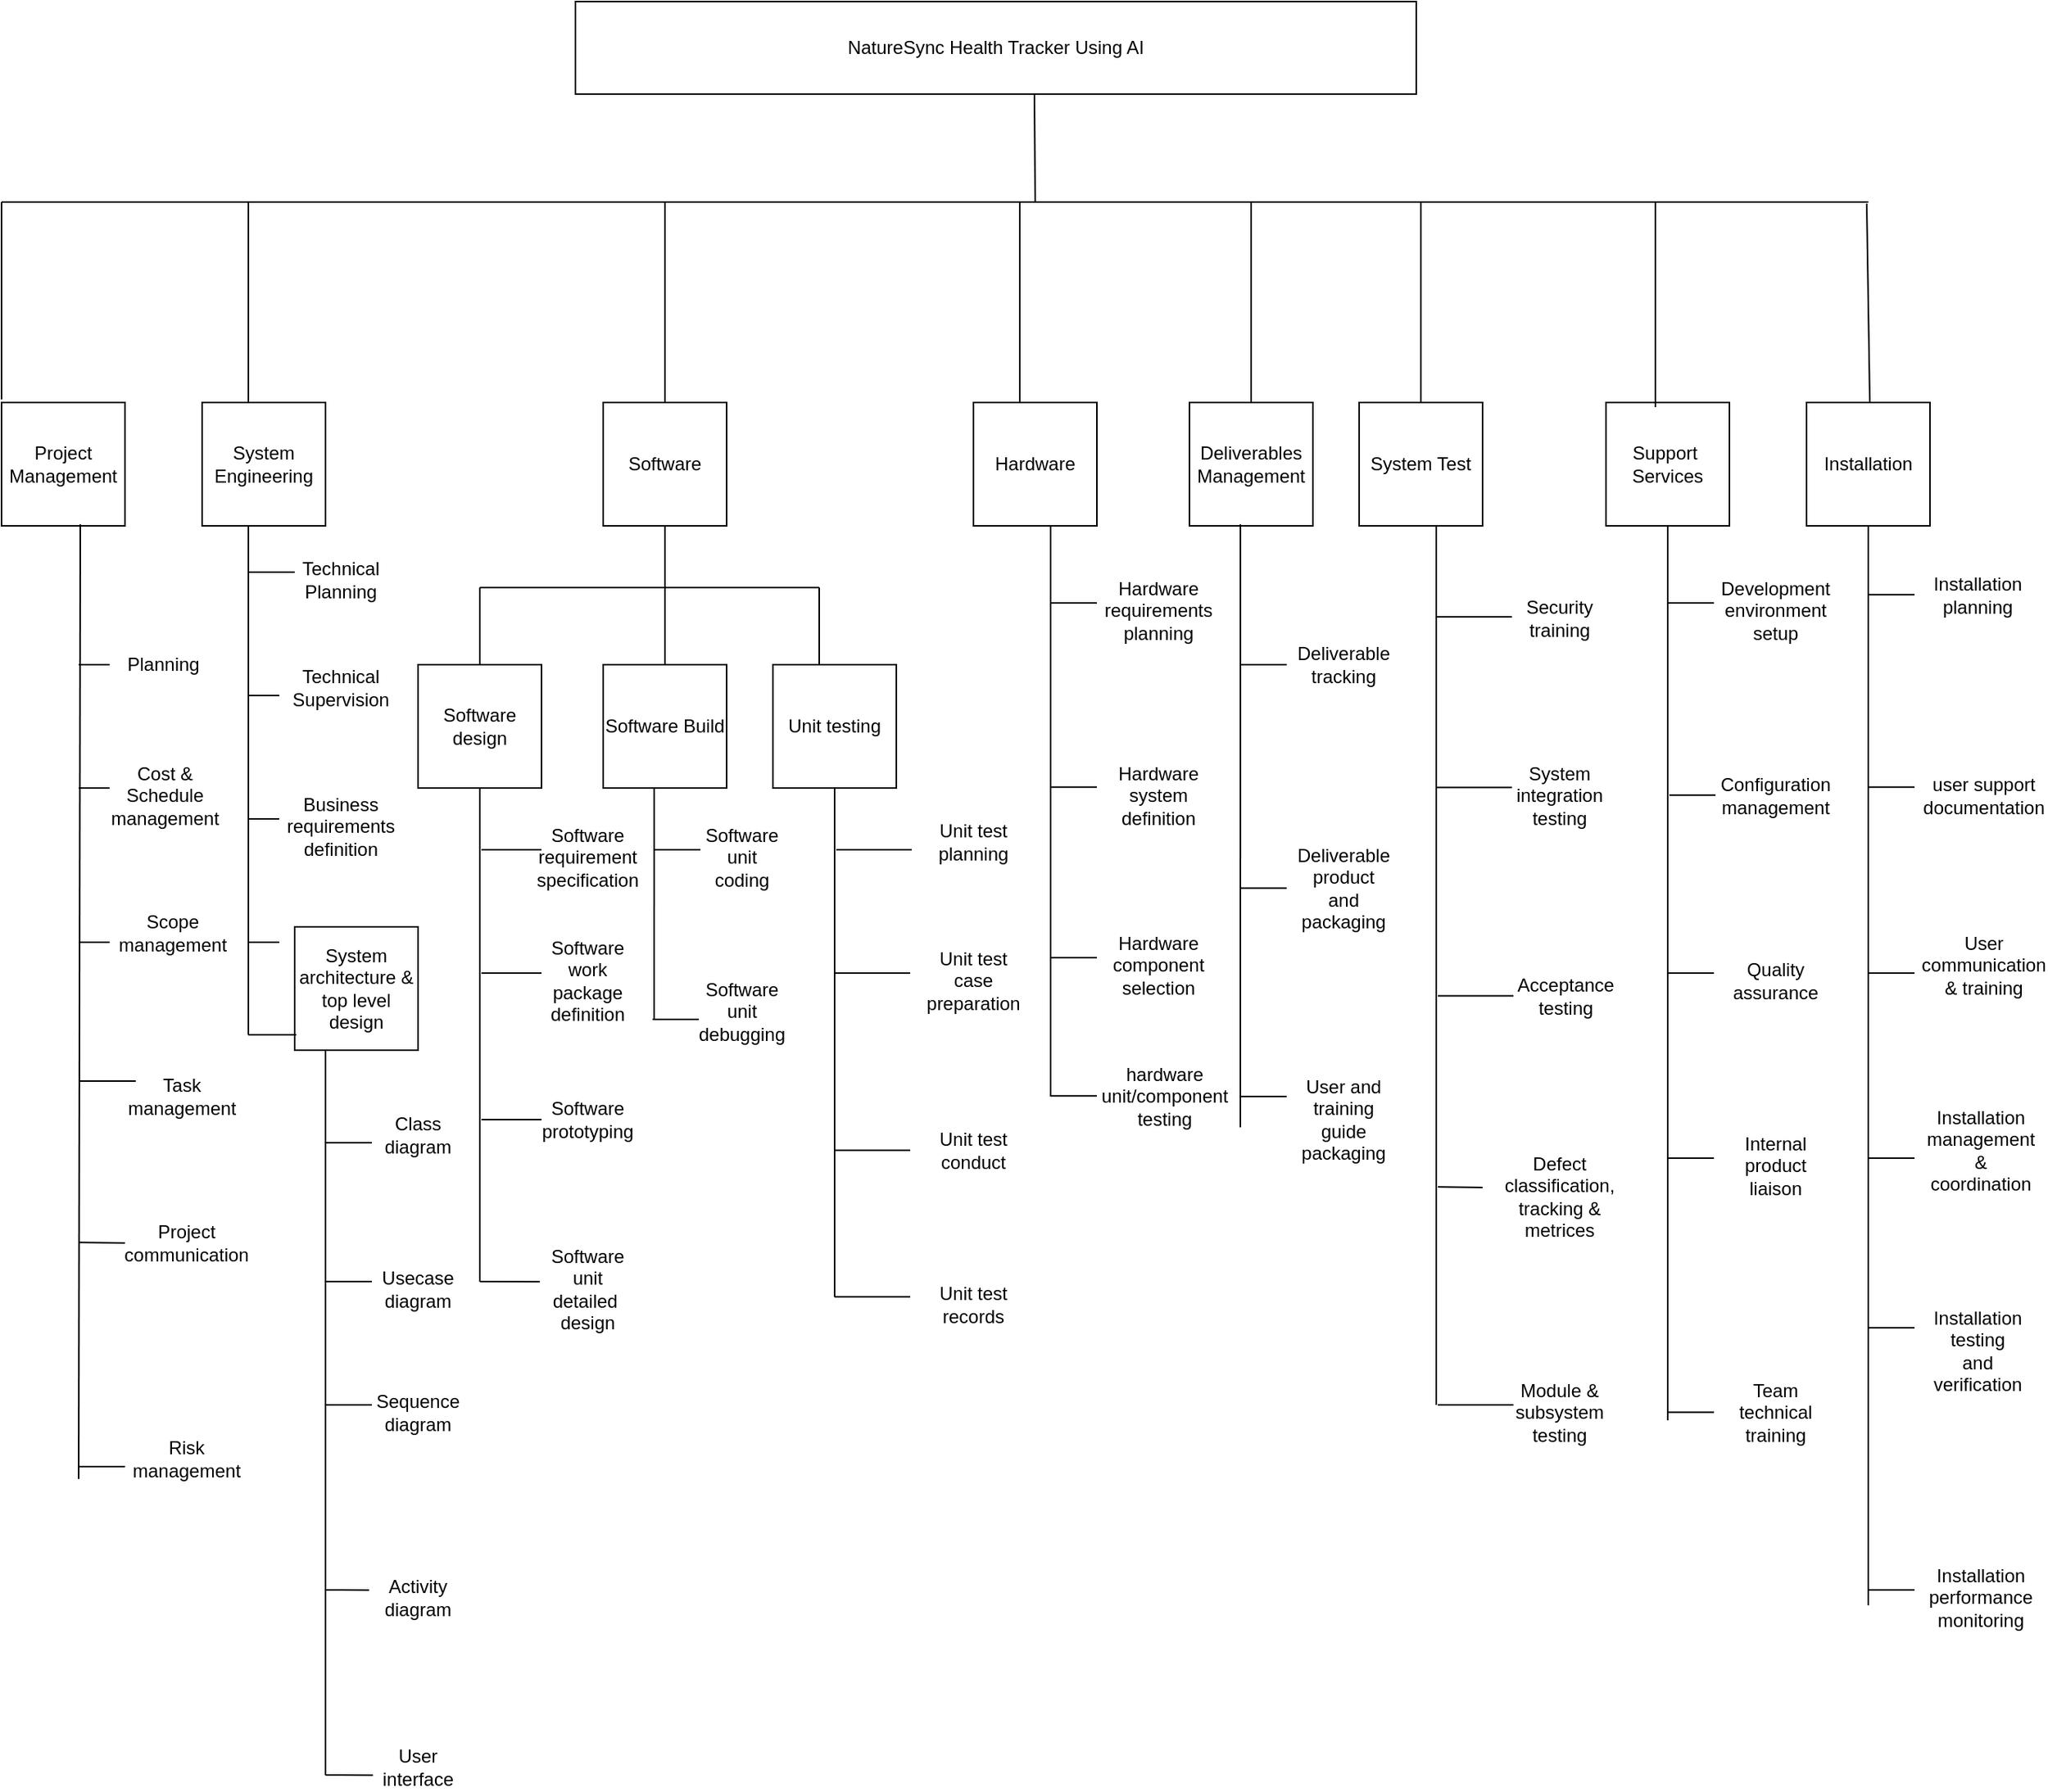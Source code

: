 <mxfile version="24.2.7" type="device">
  <diagram name="Page-1" id="tzhJDqFM4O9LSf_DHHQE">
    <mxGraphModel dx="2276" dy="751" grid="1" gridSize="10" guides="1" tooltips="1" connect="1" arrows="1" fold="1" page="1" pageScale="1" pageWidth="850" pageHeight="1100" math="0" shadow="0">
      <root>
        <mxCell id="0" />
        <mxCell id="1" parent="0" />
        <mxCell id="t6-u3Ap3y-fO4PftpfWx-1" value="NatureSync Health Tracker Using AI" style="rounded=0;whiteSpace=wrap;html=1;" parent="1" vertex="1">
          <mxGeometry x="212" y="130" width="545" height="60" as="geometry" />
        </mxCell>
        <mxCell id="t6-u3Ap3y-fO4PftpfWx-3" value="Installation" style="whiteSpace=wrap;html=1;aspect=fixed;" parent="1" vertex="1">
          <mxGeometry x="1010" y="390" width="80" height="80" as="geometry" />
        </mxCell>
        <mxCell id="t6-u3Ap3y-fO4PftpfWx-4" value="Support&amp;nbsp;&lt;div&gt;Services&lt;/div&gt;" style="whiteSpace=wrap;html=1;aspect=fixed;" parent="1" vertex="1">
          <mxGeometry x="880" y="390" width="80" height="80" as="geometry" />
        </mxCell>
        <mxCell id="t6-u3Ap3y-fO4PftpfWx-5" value="System Test" style="whiteSpace=wrap;html=1;aspect=fixed;" parent="1" vertex="1">
          <mxGeometry x="720" y="390" width="80" height="80" as="geometry" />
        </mxCell>
        <mxCell id="t6-u3Ap3y-fO4PftpfWx-6" value="Deliverables&lt;div&gt;Management&lt;/div&gt;" style="whiteSpace=wrap;html=1;aspect=fixed;" parent="1" vertex="1">
          <mxGeometry x="610" y="390" width="80" height="80" as="geometry" />
        </mxCell>
        <mxCell id="t6-u3Ap3y-fO4PftpfWx-7" value="Hardware" style="whiteSpace=wrap;html=1;aspect=fixed;" parent="1" vertex="1">
          <mxGeometry x="470" y="390" width="80" height="80" as="geometry" />
        </mxCell>
        <mxCell id="t6-u3Ap3y-fO4PftpfWx-8" value="Software" style="whiteSpace=wrap;html=1;aspect=fixed;" parent="1" vertex="1">
          <mxGeometry x="230" y="390" width="80" height="80" as="geometry" />
        </mxCell>
        <mxCell id="t6-u3Ap3y-fO4PftpfWx-9" value="System&lt;div&gt;Engineering&lt;/div&gt;" style="whiteSpace=wrap;html=1;aspect=fixed;" parent="1" vertex="1">
          <mxGeometry x="-30" y="390" width="80" height="80" as="geometry" />
        </mxCell>
        <mxCell id="t6-u3Ap3y-fO4PftpfWx-10" value="Project&lt;div&gt;Management&lt;/div&gt;" style="whiteSpace=wrap;html=1;aspect=fixed;" parent="1" vertex="1">
          <mxGeometry x="-160" y="390" width="80" height="80" as="geometry" />
        </mxCell>
        <mxCell id="t6-u3Ap3y-fO4PftpfWx-12" value="" style="endArrow=none;html=1;rounded=0;entryX=0.549;entryY=1.05;entryDx=0;entryDy=0;entryPerimeter=0;" parent="1" edge="1">
          <mxGeometry width="50" height="50" relative="1" as="geometry">
            <mxPoint x="510" y="260" as="sourcePoint" />
            <mxPoint x="509.5" y="190" as="targetPoint" />
          </mxGeometry>
        </mxCell>
        <mxCell id="t6-u3Ap3y-fO4PftpfWx-13" value="" style="endArrow=none;html=1;rounded=0;" parent="1" edge="1">
          <mxGeometry width="50" height="50" relative="1" as="geometry">
            <mxPoint x="1050" y="260" as="sourcePoint" />
            <mxPoint x="-160" y="260" as="targetPoint" />
          </mxGeometry>
        </mxCell>
        <mxCell id="t6-u3Ap3y-fO4PftpfWx-14" value="" style="endArrow=none;html=1;rounded=0;exitX=0.375;exitY=-0.025;exitDx=0;exitDy=0;exitPerimeter=0;" parent="1" edge="1">
          <mxGeometry width="50" height="50" relative="1" as="geometry">
            <mxPoint x="-160" y="388" as="sourcePoint" />
            <mxPoint x="-160" y="260" as="targetPoint" />
          </mxGeometry>
        </mxCell>
        <mxCell id="t6-u3Ap3y-fO4PftpfWx-15" value="" style="endArrow=none;html=1;rounded=0;exitX=0.375;exitY=0;exitDx=0;exitDy=0;exitPerimeter=0;" parent="1" source="t6-u3Ap3y-fO4PftpfWx-9" edge="1">
          <mxGeometry width="50" height="50" relative="1" as="geometry">
            <mxPoint y="380" as="sourcePoint" />
            <mxPoint y="260" as="targetPoint" />
          </mxGeometry>
        </mxCell>
        <mxCell id="t6-u3Ap3y-fO4PftpfWx-16" value="" style="endArrow=none;html=1;rounded=0;exitX=0.5;exitY=0;exitDx=0;exitDy=0;exitPerimeter=0;" parent="1" source="t6-u3Ap3y-fO4PftpfWx-8" edge="1">
          <mxGeometry width="50" height="50" relative="1" as="geometry">
            <mxPoint x="270" y="380" as="sourcePoint" />
            <mxPoint x="270" y="260" as="targetPoint" />
          </mxGeometry>
        </mxCell>
        <mxCell id="t6-u3Ap3y-fO4PftpfWx-17" value="" style="endArrow=none;html=1;rounded=0;exitX=0.5;exitY=0;exitDx=0;exitDy=0;" parent="1" source="t6-u3Ap3y-fO4PftpfWx-6" edge="1">
          <mxGeometry width="50" height="50" relative="1" as="geometry">
            <mxPoint x="570" y="300" as="sourcePoint" />
            <mxPoint x="650" y="260" as="targetPoint" />
          </mxGeometry>
        </mxCell>
        <mxCell id="t6-u3Ap3y-fO4PftpfWx-18" value="" style="endArrow=none;html=1;rounded=0;exitX=0.375;exitY=0;exitDx=0;exitDy=0;exitPerimeter=0;" parent="1" source="t6-u3Ap3y-fO4PftpfWx-7" edge="1">
          <mxGeometry width="50" height="50" relative="1" as="geometry">
            <mxPoint x="580" y="310" as="sourcePoint" />
            <mxPoint x="500" y="260" as="targetPoint" />
          </mxGeometry>
        </mxCell>
        <mxCell id="t6-u3Ap3y-fO4PftpfWx-19" value="" style="endArrow=none;html=1;rounded=0;exitX=0.5;exitY=0;exitDx=0;exitDy=0;" parent="1" source="t6-u3Ap3y-fO4PftpfWx-5" edge="1">
          <mxGeometry width="50" height="50" relative="1" as="geometry">
            <mxPoint x="756" y="307" as="sourcePoint" />
            <mxPoint x="760" y="260" as="targetPoint" />
          </mxGeometry>
        </mxCell>
        <mxCell id="t6-u3Ap3y-fO4PftpfWx-20" value="" style="endArrow=none;html=1;rounded=0;exitX=0.4;exitY=-0.012;exitDx=0;exitDy=0;exitPerimeter=0;" parent="1" edge="1">
          <mxGeometry width="50" height="50" relative="1" as="geometry">
            <mxPoint x="1051" y="390.0" as="sourcePoint" />
            <mxPoint x="1049" y="260.96" as="targetPoint" />
          </mxGeometry>
        </mxCell>
        <mxCell id="t6-u3Ap3y-fO4PftpfWx-21" value="" style="endArrow=none;html=1;rounded=0;exitX=0.4;exitY=0.038;exitDx=0;exitDy=0;exitPerimeter=0;" parent="1" source="t6-u3Ap3y-fO4PftpfWx-4" edge="1">
          <mxGeometry width="50" height="50" relative="1" as="geometry">
            <mxPoint x="610" y="340" as="sourcePoint" />
            <mxPoint x="912" y="260" as="targetPoint" />
          </mxGeometry>
        </mxCell>
        <mxCell id="t6-u3Ap3y-fO4PftpfWx-22" value="" style="endArrow=none;html=1;rounded=0;entryX=0.5;entryY=1;entryDx=0;entryDy=0;" parent="1" target="t6-u3Ap3y-fO4PftpfWx-8" edge="1">
          <mxGeometry width="50" height="50" relative="1" as="geometry">
            <mxPoint x="270" y="560" as="sourcePoint" />
            <mxPoint x="619" y="303" as="targetPoint" />
          </mxGeometry>
        </mxCell>
        <mxCell id="t6-u3Ap3y-fO4PftpfWx-23" value="" style="endArrow=none;html=1;rounded=0;" parent="1" edge="1">
          <mxGeometry width="50" height="50" relative="1" as="geometry">
            <mxPoint x="370" y="510" as="sourcePoint" />
            <mxPoint x="150" y="510" as="targetPoint" />
          </mxGeometry>
        </mxCell>
        <mxCell id="t6-u3Ap3y-fO4PftpfWx-24" value="" style="endArrow=none;html=1;rounded=0;" parent="1" edge="1">
          <mxGeometry width="50" height="50" relative="1" as="geometry">
            <mxPoint x="150" y="560" as="sourcePoint" />
            <mxPoint x="150" y="510" as="targetPoint" />
          </mxGeometry>
        </mxCell>
        <mxCell id="t6-u3Ap3y-fO4PftpfWx-25" value="" style="endArrow=none;html=1;rounded=0;" parent="1" edge="1">
          <mxGeometry width="50" height="50" relative="1" as="geometry">
            <mxPoint x="370" y="560" as="sourcePoint" />
            <mxPoint x="370" y="510" as="targetPoint" />
          </mxGeometry>
        </mxCell>
        <mxCell id="t6-u3Ap3y-fO4PftpfWx-28" value="Unit testing" style="whiteSpace=wrap;html=1;aspect=fixed;" parent="1" vertex="1">
          <mxGeometry x="340" y="560" width="80" height="80" as="geometry" />
        </mxCell>
        <mxCell id="t6-u3Ap3y-fO4PftpfWx-29" value="Software Build" style="whiteSpace=wrap;html=1;aspect=fixed;" parent="1" vertex="1">
          <mxGeometry x="230" y="560" width="80" height="80" as="geometry" />
        </mxCell>
        <mxCell id="t6-u3Ap3y-fO4PftpfWx-30" value="Software design" style="whiteSpace=wrap;html=1;aspect=fixed;" parent="1" vertex="1">
          <mxGeometry x="110" y="560" width="80" height="80" as="geometry" />
        </mxCell>
        <mxCell id="t6-u3Ap3y-fO4PftpfWx-31" value="" style="endArrow=none;html=1;rounded=0;entryX=0.638;entryY=0.988;entryDx=0;entryDy=0;entryPerimeter=0;" parent="1" target="t6-u3Ap3y-fO4PftpfWx-10" edge="1">
          <mxGeometry width="50" height="50" relative="1" as="geometry">
            <mxPoint x="-110" y="1088" as="sourcePoint" />
            <mxPoint x="10" y="270" as="targetPoint" />
          </mxGeometry>
        </mxCell>
        <mxCell id="t6-u3Ap3y-fO4PftpfWx-32" value="" style="endArrow=none;html=1;rounded=0;" parent="1" edge="1">
          <mxGeometry width="50" height="50" relative="1" as="geometry">
            <mxPoint y="800" as="sourcePoint" />
            <mxPoint y="470" as="targetPoint" />
          </mxGeometry>
        </mxCell>
        <mxCell id="t6-u3Ap3y-fO4PftpfWx-33" value="System architecture &amp;amp; top level design" style="whiteSpace=wrap;html=1;aspect=fixed;" parent="1" vertex="1">
          <mxGeometry x="30" y="730" width="80" height="80" as="geometry" />
        </mxCell>
        <mxCell id="t6-u3Ap3y-fO4PftpfWx-35" value="" style="endArrow=none;html=1;rounded=0;entryX=0.25;entryY=1;entryDx=0;entryDy=0;" parent="1" target="t6-u3Ap3y-fO4PftpfWx-33" edge="1">
          <mxGeometry width="50" height="50" relative="1" as="geometry">
            <mxPoint x="50" y="1280" as="sourcePoint" />
            <mxPoint x="9" y="483" as="targetPoint" />
          </mxGeometry>
        </mxCell>
        <mxCell id="t6-u3Ap3y-fO4PftpfWx-36" value="" style="endArrow=none;html=1;rounded=0;entryX=0.5;entryY=1;entryDx=0;entryDy=0;" parent="1" target="t6-u3Ap3y-fO4PftpfWx-30" edge="1">
          <mxGeometry width="50" height="50" relative="1" as="geometry">
            <mxPoint x="150" y="960" as="sourcePoint" />
            <mxPoint x="9" y="483" as="targetPoint" />
          </mxGeometry>
        </mxCell>
        <mxCell id="t6-u3Ap3y-fO4PftpfWx-37" value="" style="endArrow=none;html=1;rounded=0;entryX=0.413;entryY=1;entryDx=0;entryDy=0;entryPerimeter=0;" parent="1" target="t6-u3Ap3y-fO4PftpfWx-29" edge="1">
          <mxGeometry width="50" height="50" relative="1" as="geometry">
            <mxPoint x="263" y="790" as="sourcePoint" />
            <mxPoint x="19" y="493" as="targetPoint" />
          </mxGeometry>
        </mxCell>
        <mxCell id="t6-u3Ap3y-fO4PftpfWx-38" value="" style="endArrow=none;html=1;rounded=0;entryX=0.5;entryY=1;entryDx=0;entryDy=0;" parent="1" target="t6-u3Ap3y-fO4PftpfWx-28" edge="1">
          <mxGeometry width="50" height="50" relative="1" as="geometry">
            <mxPoint x="380" y="970" as="sourcePoint" />
            <mxPoint x="29" y="503" as="targetPoint" />
          </mxGeometry>
        </mxCell>
        <mxCell id="t6-u3Ap3y-fO4PftpfWx-39" value="" style="endArrow=none;html=1;rounded=0;entryX=0.625;entryY=1;entryDx=0;entryDy=0;entryPerimeter=0;" parent="1" target="t6-u3Ap3y-fO4PftpfWx-7" edge="1">
          <mxGeometry width="50" height="50" relative="1" as="geometry">
            <mxPoint x="520" y="840" as="sourcePoint" />
            <mxPoint x="39" y="513" as="targetPoint" />
          </mxGeometry>
        </mxCell>
        <mxCell id="t6-u3Ap3y-fO4PftpfWx-40" value="" style="endArrow=none;html=1;rounded=0;entryX=0.413;entryY=0.988;entryDx=0;entryDy=0;entryPerimeter=0;" parent="1" target="t6-u3Ap3y-fO4PftpfWx-6" edge="1">
          <mxGeometry width="50" height="50" relative="1" as="geometry">
            <mxPoint x="643" y="860" as="sourcePoint" />
            <mxPoint x="49" y="523" as="targetPoint" />
          </mxGeometry>
        </mxCell>
        <mxCell id="t6-u3Ap3y-fO4PftpfWx-41" value="" style="endArrow=none;html=1;rounded=0;entryX=0.625;entryY=1;entryDx=0;entryDy=0;entryPerimeter=0;" parent="1" target="t6-u3Ap3y-fO4PftpfWx-5" edge="1">
          <mxGeometry width="50" height="50" relative="1" as="geometry">
            <mxPoint x="770" y="1040" as="sourcePoint" />
            <mxPoint x="59" y="533" as="targetPoint" />
          </mxGeometry>
        </mxCell>
        <mxCell id="t6-u3Ap3y-fO4PftpfWx-42" value="" style="endArrow=none;html=1;rounded=0;entryX=0.5;entryY=1;entryDx=0;entryDy=0;" parent="1" target="t6-u3Ap3y-fO4PftpfWx-4" edge="1">
          <mxGeometry width="50" height="50" relative="1" as="geometry">
            <mxPoint x="920" y="1050" as="sourcePoint" />
            <mxPoint x="69" y="543" as="targetPoint" />
          </mxGeometry>
        </mxCell>
        <mxCell id="t6-u3Ap3y-fO4PftpfWx-43" value="" style="endArrow=none;html=1;rounded=0;entryX=0.5;entryY=1;entryDx=0;entryDy=0;" parent="1" target="t6-u3Ap3y-fO4PftpfWx-3" edge="1">
          <mxGeometry width="50" height="50" relative="1" as="geometry">
            <mxPoint x="1050" y="1170" as="sourcePoint" />
            <mxPoint x="79" y="553" as="targetPoint" />
          </mxGeometry>
        </mxCell>
        <mxCell id="t6-u3Ap3y-fO4PftpfWx-45" value="" style="endArrow=none;html=1;rounded=0;" parent="1" target="t6-u3Ap3y-fO4PftpfWx-47" edge="1">
          <mxGeometry width="50" height="50" relative="1" as="geometry">
            <mxPoint x="-110" y="560" as="sourcePoint" />
            <mxPoint x="-80" y="560" as="targetPoint" />
          </mxGeometry>
        </mxCell>
        <mxCell id="t6-u3Ap3y-fO4PftpfWx-47" value="Planning" style="text;html=1;align=center;verticalAlign=middle;whiteSpace=wrap;rounded=0;" parent="1" vertex="1">
          <mxGeometry x="-90" y="540" width="70" height="40" as="geometry" />
        </mxCell>
        <mxCell id="t6-u3Ap3y-fO4PftpfWx-48" value="Cost &amp;amp; Schedule management" style="text;html=1;align=center;verticalAlign=middle;whiteSpace=wrap;rounded=0;" parent="1" vertex="1">
          <mxGeometry x="-84" y="630" width="60" height="30" as="geometry" />
        </mxCell>
        <mxCell id="t6-u3Ap3y-fO4PftpfWx-49" value="Scope management" style="text;html=1;align=center;verticalAlign=middle;whiteSpace=wrap;rounded=0;" parent="1" vertex="1">
          <mxGeometry x="-79" y="719" width="60" height="30" as="geometry" />
        </mxCell>
        <mxCell id="t6-u3Ap3y-fO4PftpfWx-50" value="Task management" style="text;html=1;align=center;verticalAlign=middle;whiteSpace=wrap;rounded=0;" parent="1" vertex="1">
          <mxGeometry x="-73" y="820" width="60" height="40" as="geometry" />
        </mxCell>
        <mxCell id="t6-u3Ap3y-fO4PftpfWx-51" value="Project communication" style="text;html=1;align=center;verticalAlign=middle;whiteSpace=wrap;rounded=0;" parent="1" vertex="1">
          <mxGeometry x="-70" y="920" width="60" height="30" as="geometry" />
        </mxCell>
        <mxCell id="t6-u3Ap3y-fO4PftpfWx-52" value="Risk management" style="text;html=1;align=center;verticalAlign=middle;whiteSpace=wrap;rounded=0;" parent="1" vertex="1">
          <mxGeometry x="-70" y="1060" width="60" height="30" as="geometry" />
        </mxCell>
        <mxCell id="t6-u3Ap3y-fO4PftpfWx-53" value="" style="endArrow=none;html=1;rounded=0;" parent="1" edge="1">
          <mxGeometry width="50" height="50" relative="1" as="geometry">
            <mxPoint x="-90" y="640" as="sourcePoint" />
            <mxPoint x="-110" y="640" as="targetPoint" />
          </mxGeometry>
        </mxCell>
        <mxCell id="t6-u3Ap3y-fO4PftpfWx-56" value="" style="endArrow=none;html=1;rounded=0;exitX=0;exitY=0.25;exitDx=0;exitDy=0;" parent="1" source="t6-u3Ap3y-fO4PftpfWx-50" edge="1">
          <mxGeometry width="50" height="50" relative="1" as="geometry">
            <mxPoint x="-70" y="660" as="sourcePoint" />
            <mxPoint x="-110" y="830" as="targetPoint" />
          </mxGeometry>
        </mxCell>
        <mxCell id="t6-u3Ap3y-fO4PftpfWx-57" value="" style="endArrow=none;html=1;rounded=0;" parent="1" edge="1">
          <mxGeometry width="50" height="50" relative="1" as="geometry">
            <mxPoint x="-80" y="935" as="sourcePoint" />
            <mxPoint x="-110" y="934.58" as="targetPoint" />
          </mxGeometry>
        </mxCell>
        <mxCell id="t6-u3Ap3y-fO4PftpfWx-58" value="Technical Planning" style="text;html=1;align=center;verticalAlign=middle;whiteSpace=wrap;rounded=0;" parent="1" vertex="1">
          <mxGeometry x="30" y="490" width="60" height="30" as="geometry" />
        </mxCell>
        <mxCell id="t6-u3Ap3y-fO4PftpfWx-59" value="Technical Supervision" style="text;html=1;align=center;verticalAlign=middle;whiteSpace=wrap;rounded=0;" parent="1" vertex="1">
          <mxGeometry x="30" y="560" width="60" height="30" as="geometry" />
        </mxCell>
        <mxCell id="t6-u3Ap3y-fO4PftpfWx-60" value="Business requirements definition" style="text;html=1;align=center;verticalAlign=middle;whiteSpace=wrap;rounded=0;" parent="1" vertex="1">
          <mxGeometry x="30" y="650" width="60" height="30" as="geometry" />
        </mxCell>
        <mxCell id="t6-u3Ap3y-fO4PftpfWx-61" value="" style="endArrow=none;html=1;rounded=0;" parent="1" edge="1">
          <mxGeometry width="50" height="50" relative="1" as="geometry">
            <mxPoint y="800" as="sourcePoint" />
            <mxPoint x="31" y="800" as="targetPoint" />
          </mxGeometry>
        </mxCell>
        <mxCell id="t6-u3Ap3y-fO4PftpfWx-62" value="Class diagram" style="text;html=1;align=center;verticalAlign=middle;whiteSpace=wrap;rounded=0;" parent="1" vertex="1">
          <mxGeometry x="80" y="850" width="60" height="30" as="geometry" />
        </mxCell>
        <mxCell id="t6-u3Ap3y-fO4PftpfWx-63" value="Usecase diagram" style="text;html=1;align=center;verticalAlign=middle;whiteSpace=wrap;rounded=0;" parent="1" vertex="1">
          <mxGeometry x="80" y="950" width="60" height="30" as="geometry" />
        </mxCell>
        <mxCell id="t6-u3Ap3y-fO4PftpfWx-64" value="Sequence diagram" style="text;html=1;align=center;verticalAlign=middle;whiteSpace=wrap;rounded=0;" parent="1" vertex="1">
          <mxGeometry x="80" y="1030" width="60" height="30" as="geometry" />
        </mxCell>
        <mxCell id="t6-u3Ap3y-fO4PftpfWx-65" value="Activity diagram" style="text;html=1;align=center;verticalAlign=middle;whiteSpace=wrap;rounded=0;" parent="1" vertex="1">
          <mxGeometry x="80" y="1150" width="60" height="30" as="geometry" />
        </mxCell>
        <mxCell id="t6-u3Ap3y-fO4PftpfWx-66" value="User interface" style="text;html=1;align=center;verticalAlign=middle;whiteSpace=wrap;rounded=0;" parent="1" vertex="1">
          <mxGeometry x="80" y="1260" width="60" height="30" as="geometry" />
        </mxCell>
        <mxCell id="t6-u3Ap3y-fO4PftpfWx-67" value="" style="endArrow=none;html=1;rounded=0;" parent="1" edge="1">
          <mxGeometry width="50" height="50" relative="1" as="geometry">
            <mxPoint x="80" y="870" as="sourcePoint" />
            <mxPoint x="50" y="870" as="targetPoint" />
          </mxGeometry>
        </mxCell>
        <mxCell id="t6-u3Ap3y-fO4PftpfWx-68" value="" style="endArrow=none;html=1;rounded=0;" parent="1" edge="1">
          <mxGeometry width="50" height="50" relative="1" as="geometry">
            <mxPoint x="80" y="960" as="sourcePoint" />
            <mxPoint x="50" y="960" as="targetPoint" />
          </mxGeometry>
        </mxCell>
        <mxCell id="t6-u3Ap3y-fO4PftpfWx-69" value="" style="endArrow=none;html=1;rounded=0;" parent="1" edge="1">
          <mxGeometry width="50" height="50" relative="1" as="geometry">
            <mxPoint x="50" y="1040" as="sourcePoint" />
            <mxPoint x="80" y="1040" as="targetPoint" />
          </mxGeometry>
        </mxCell>
        <mxCell id="t6-u3Ap3y-fO4PftpfWx-70" value="Software requirement specification" style="text;html=1;align=center;verticalAlign=middle;whiteSpace=wrap;rounded=0;" parent="1" vertex="1">
          <mxGeometry x="190" y="670" width="60" height="30" as="geometry" />
        </mxCell>
        <mxCell id="t6-u3Ap3y-fO4PftpfWx-71" value="Software work package definition" style="text;html=1;align=center;verticalAlign=middle;whiteSpace=wrap;rounded=0;" parent="1" vertex="1">
          <mxGeometry x="190" y="750" width="60" height="30" as="geometry" />
        </mxCell>
        <mxCell id="t6-u3Ap3y-fO4PftpfWx-72" value="Software prototyping" style="text;html=1;align=center;verticalAlign=middle;whiteSpace=wrap;rounded=0;" parent="1" vertex="1">
          <mxGeometry x="190" y="840" width="60" height="30" as="geometry" />
        </mxCell>
        <mxCell id="t6-u3Ap3y-fO4PftpfWx-73" value="Software unit detailed&amp;nbsp;&lt;div&gt;design&lt;/div&gt;" style="text;html=1;align=center;verticalAlign=middle;whiteSpace=wrap;rounded=0;" parent="1" vertex="1">
          <mxGeometry x="190" y="950" width="60" height="30" as="geometry" />
        </mxCell>
        <mxCell id="t6-u3Ap3y-fO4PftpfWx-74" value="Software unit coding" style="text;html=1;align=center;verticalAlign=middle;whiteSpace=wrap;rounded=0;" parent="1" vertex="1">
          <mxGeometry x="290" y="670" width="60" height="30" as="geometry" />
        </mxCell>
        <mxCell id="t6-u3Ap3y-fO4PftpfWx-75" value="Software unit debugging" style="text;html=1;align=center;verticalAlign=middle;whiteSpace=wrap;rounded=0;" parent="1" vertex="1">
          <mxGeometry x="290" y="770" width="60" height="30" as="geometry" />
        </mxCell>
        <mxCell id="t6-u3Ap3y-fO4PftpfWx-76" value="Unit test planning" style="text;html=1;align=center;verticalAlign=middle;whiteSpace=wrap;rounded=0;" parent="1" vertex="1">
          <mxGeometry x="440" y="660" width="60" height="30" as="geometry" />
        </mxCell>
        <mxCell id="t6-u3Ap3y-fO4PftpfWx-77" value="Unit test case preparation" style="text;html=1;align=center;verticalAlign=middle;whiteSpace=wrap;rounded=0;" parent="1" vertex="1">
          <mxGeometry x="440" y="750" width="60" height="30" as="geometry" />
        </mxCell>
        <mxCell id="t6-u3Ap3y-fO4PftpfWx-78" value="Unit test conduct" style="text;html=1;align=center;verticalAlign=middle;whiteSpace=wrap;rounded=0;" parent="1" vertex="1">
          <mxGeometry x="440" y="860" width="60" height="30" as="geometry" />
        </mxCell>
        <mxCell id="t6-u3Ap3y-fO4PftpfWx-79" value="Unit test records" style="text;html=1;align=center;verticalAlign=middle;whiteSpace=wrap;rounded=0;" parent="1" vertex="1">
          <mxGeometry x="440" y="960" width="60" height="30" as="geometry" />
        </mxCell>
        <mxCell id="t6-u3Ap3y-fO4PftpfWx-80" value="Hardware requirements planning" style="text;html=1;align=center;verticalAlign=middle;whiteSpace=wrap;rounded=0;" parent="1" vertex="1">
          <mxGeometry x="560" y="510" width="60" height="30" as="geometry" />
        </mxCell>
        <mxCell id="t6-u3Ap3y-fO4PftpfWx-81" value="Hardware system definition" style="text;html=1;align=center;verticalAlign=middle;whiteSpace=wrap;rounded=0;" parent="1" vertex="1">
          <mxGeometry x="560" y="630" width="60" height="30" as="geometry" />
        </mxCell>
        <mxCell id="t6-u3Ap3y-fO4PftpfWx-82" value="Hardware component selection" style="text;html=1;align=center;verticalAlign=middle;whiteSpace=wrap;rounded=0;" parent="1" vertex="1">
          <mxGeometry x="560" y="740" width="60" height="30" as="geometry" />
        </mxCell>
        <mxCell id="t6-u3Ap3y-fO4PftpfWx-83" value="hardware unit/component testing" style="text;html=1;align=center;verticalAlign=middle;whiteSpace=wrap;rounded=0;" parent="1" vertex="1">
          <mxGeometry x="564" y="825" width="60" height="30" as="geometry" />
        </mxCell>
        <mxCell id="t6-u3Ap3y-fO4PftpfWx-84" value="Deliverable tracking" style="text;html=1;align=center;verticalAlign=middle;whiteSpace=wrap;rounded=0;" parent="1" vertex="1">
          <mxGeometry x="680" y="545" width="60" height="30" as="geometry" />
        </mxCell>
        <mxCell id="t6-u3Ap3y-fO4PftpfWx-85" value="Deliverable product and packaging" style="text;html=1;align=center;verticalAlign=middle;whiteSpace=wrap;rounded=0;" parent="1" vertex="1">
          <mxGeometry x="680" y="690" width="60" height="30" as="geometry" />
        </mxCell>
        <mxCell id="t6-u3Ap3y-fO4PftpfWx-86" value="User and training guide packaging" style="text;html=1;align=center;verticalAlign=middle;whiteSpace=wrap;rounded=0;" parent="1" vertex="1">
          <mxGeometry x="680" y="840" width="60" height="30" as="geometry" />
        </mxCell>
        <mxCell id="t6-u3Ap3y-fO4PftpfWx-87" value="Security training" style="text;html=1;align=center;verticalAlign=middle;whiteSpace=wrap;rounded=0;" parent="1" vertex="1">
          <mxGeometry x="820" y="515" width="60" height="30" as="geometry" />
        </mxCell>
        <mxCell id="t6-u3Ap3y-fO4PftpfWx-88" value="System integration testing" style="text;html=1;align=center;verticalAlign=middle;whiteSpace=wrap;rounded=0;" parent="1" vertex="1">
          <mxGeometry x="820" y="630" width="60" height="30" as="geometry" />
        </mxCell>
        <mxCell id="t6-u3Ap3y-fO4PftpfWx-89" value="Acceptance testing" style="text;html=1;align=center;verticalAlign=middle;whiteSpace=wrap;rounded=0;" parent="1" vertex="1">
          <mxGeometry x="824" y="760" width="60" height="30" as="geometry" />
        </mxCell>
        <mxCell id="t6-u3Ap3y-fO4PftpfWx-90" value="Defect classification, tracking &amp;amp; metrices" style="text;html=1;align=center;verticalAlign=middle;whiteSpace=wrap;rounded=0;" parent="1" vertex="1">
          <mxGeometry x="820" y="890" width="60" height="30" as="geometry" />
        </mxCell>
        <mxCell id="t6-u3Ap3y-fO4PftpfWx-91" value="Module &amp;amp; subsystem testing" style="text;html=1;align=center;verticalAlign=middle;whiteSpace=wrap;rounded=0;" parent="1" vertex="1">
          <mxGeometry x="820" y="1030" width="60" height="30" as="geometry" />
        </mxCell>
        <mxCell id="t6-u3Ap3y-fO4PftpfWx-92" value="Development environment setup" style="text;html=1;align=center;verticalAlign=middle;whiteSpace=wrap;rounded=0;" parent="1" vertex="1">
          <mxGeometry x="960" y="510" width="60" height="30" as="geometry" />
        </mxCell>
        <mxCell id="t6-u3Ap3y-fO4PftpfWx-93" value="Configuration management" style="text;html=1;align=center;verticalAlign=middle;whiteSpace=wrap;rounded=0;" parent="1" vertex="1">
          <mxGeometry x="960" y="630" width="60" height="30" as="geometry" />
        </mxCell>
        <mxCell id="t6-u3Ap3y-fO4PftpfWx-94" value="Quality assurance" style="text;html=1;align=center;verticalAlign=middle;whiteSpace=wrap;rounded=0;" parent="1" vertex="1">
          <mxGeometry x="960" y="750" width="60" height="30" as="geometry" />
        </mxCell>
        <mxCell id="t6-u3Ap3y-fO4PftpfWx-95" value="Internal product liaison" style="text;html=1;align=center;verticalAlign=middle;whiteSpace=wrap;rounded=0;" parent="1" vertex="1">
          <mxGeometry x="960" y="870" width="60" height="30" as="geometry" />
        </mxCell>
        <mxCell id="t6-u3Ap3y-fO4PftpfWx-96" value="Team technical training" style="text;html=1;align=center;verticalAlign=middle;whiteSpace=wrap;rounded=0;" parent="1" vertex="1">
          <mxGeometry x="960" y="1030" width="60" height="30" as="geometry" />
        </mxCell>
        <mxCell id="t6-u3Ap3y-fO4PftpfWx-97" value="Installation planning" style="text;html=1;align=center;verticalAlign=middle;whiteSpace=wrap;rounded=0;" parent="1" vertex="1">
          <mxGeometry x="1091" y="500" width="60" height="30" as="geometry" />
        </mxCell>
        <mxCell id="t6-u3Ap3y-fO4PftpfWx-98" value="user support documentation" style="text;html=1;align=center;verticalAlign=middle;whiteSpace=wrap;rounded=0;" parent="1" vertex="1">
          <mxGeometry x="1095" y="630" width="60" height="30" as="geometry" />
        </mxCell>
        <mxCell id="t6-u3Ap3y-fO4PftpfWx-99" value="User communication &amp;amp; training" style="text;html=1;align=center;verticalAlign=middle;whiteSpace=wrap;rounded=0;" parent="1" vertex="1">
          <mxGeometry x="1095" y="740" width="60" height="30" as="geometry" />
        </mxCell>
        <mxCell id="t6-u3Ap3y-fO4PftpfWx-100" value="Installation management &amp;amp; coordination" style="text;html=1;align=center;verticalAlign=middle;whiteSpace=wrap;rounded=0;" parent="1" vertex="1">
          <mxGeometry x="1093" y="860" width="60" height="30" as="geometry" />
        </mxCell>
        <mxCell id="t6-u3Ap3y-fO4PftpfWx-101" value="Installation testing and verification" style="text;html=1;align=center;verticalAlign=middle;whiteSpace=wrap;rounded=0;" parent="1" vertex="1">
          <mxGeometry x="1091" y="990" width="60" height="30" as="geometry" />
        </mxCell>
        <mxCell id="t6-u3Ap3y-fO4PftpfWx-102" value="Installation performance monitoring" style="text;html=1;align=center;verticalAlign=middle;whiteSpace=wrap;rounded=0;" parent="1" vertex="1">
          <mxGeometry x="1093" y="1150" width="60" height="30" as="geometry" />
        </mxCell>
        <mxCell id="6vjIz6vLgZ4H1aes3q6f-1" value="" style="endArrow=none;html=1;rounded=0;" parent="1" edge="1">
          <mxGeometry width="50" height="50" relative="1" as="geometry">
            <mxPoint y="580" as="sourcePoint" />
            <mxPoint x="20" y="580" as="targetPoint" />
          </mxGeometry>
        </mxCell>
        <mxCell id="6vjIz6vLgZ4H1aes3q6f-2" value="" style="endArrow=none;html=1;rounded=0;" parent="1" edge="1">
          <mxGeometry width="50" height="50" relative="1" as="geometry">
            <mxPoint y="660" as="sourcePoint" />
            <mxPoint x="20" y="660" as="targetPoint" />
            <Array as="points">
              <mxPoint x="10" y="660" />
            </Array>
          </mxGeometry>
        </mxCell>
        <mxCell id="6vjIz6vLgZ4H1aes3q6f-4" value="" style="endArrow=none;html=1;rounded=0;" parent="1" edge="1">
          <mxGeometry width="50" height="50" relative="1" as="geometry">
            <mxPoint y="740" as="sourcePoint" />
            <mxPoint x="20" y="740" as="targetPoint" />
            <Array as="points">
              <mxPoint x="10" y="740" />
            </Array>
          </mxGeometry>
        </mxCell>
        <mxCell id="6vjIz6vLgZ4H1aes3q6f-5" value="" style="endArrow=none;html=1;rounded=0;entryX=-0.029;entryY=0.336;entryDx=0;entryDy=0;entryPerimeter=0;" parent="1" target="t6-u3Ap3y-fO4PftpfWx-65" edge="1">
          <mxGeometry width="50" height="50" relative="1" as="geometry">
            <mxPoint x="50" y="1160" as="sourcePoint" />
            <mxPoint x="70" y="1160" as="targetPoint" />
            <Array as="points">
              <mxPoint x="60" y="1160" />
            </Array>
          </mxGeometry>
        </mxCell>
        <mxCell id="6vjIz6vLgZ4H1aes3q6f-8" value="" style="endArrow=none;html=1;rounded=0;entryX=0.012;entryY=0.672;entryDx=0;entryDy=0;entryPerimeter=0;" parent="1" target="t6-u3Ap3y-fO4PftpfWx-66" edge="1">
          <mxGeometry width="50" height="50" relative="1" as="geometry">
            <mxPoint x="50" y="1280" as="sourcePoint" />
            <mxPoint x="70" y="1280" as="targetPoint" />
            <Array as="points">
              <mxPoint x="60" y="1280" />
            </Array>
          </mxGeometry>
        </mxCell>
        <mxCell id="6vjIz6vLgZ4H1aes3q6f-10" value="" style="endArrow=none;html=1;rounded=0;" parent="1" edge="1">
          <mxGeometry width="50" height="50" relative="1" as="geometry">
            <mxPoint x="-110" y="1080" as="sourcePoint" />
            <mxPoint x="-80" y="1080" as="targetPoint" />
            <Array as="points">
              <mxPoint x="-100" y="1080" />
            </Array>
          </mxGeometry>
        </mxCell>
        <mxCell id="6vjIz6vLgZ4H1aes3q6f-12" value="" style="endArrow=none;html=1;rounded=0;entryX=0;entryY=0.333;entryDx=0;entryDy=0;entryPerimeter=0;" parent="1" target="t6-u3Ap3y-fO4PftpfWx-58" edge="1">
          <mxGeometry width="50" height="50" relative="1" as="geometry">
            <mxPoint y="500" as="sourcePoint" />
            <mxPoint x="20" y="500" as="targetPoint" />
          </mxGeometry>
        </mxCell>
        <mxCell id="6vjIz6vLgZ4H1aes3q6f-14" value="" style="endArrow=none;html=1;rounded=0;entryX=-0.018;entryY=0.339;entryDx=0;entryDy=0;entryPerimeter=0;" parent="1" target="t6-u3Ap3y-fO4PftpfWx-73" edge="1">
          <mxGeometry width="50" height="50" relative="1" as="geometry">
            <mxPoint x="150" y="960" as="sourcePoint" />
            <mxPoint x="180" y="960" as="targetPoint" />
          </mxGeometry>
        </mxCell>
        <mxCell id="6vjIz6vLgZ4H1aes3q6f-16" value="" style="endArrow=none;html=1;rounded=0;entryX=-0.018;entryY=0.339;entryDx=0;entryDy=0;entryPerimeter=0;" parent="1" edge="1">
          <mxGeometry width="50" height="50" relative="1" as="geometry">
            <mxPoint x="151" y="855" as="sourcePoint" />
            <mxPoint x="190" y="855" as="targetPoint" />
          </mxGeometry>
        </mxCell>
        <mxCell id="6vjIz6vLgZ4H1aes3q6f-18" value="" style="endArrow=none;html=1;rounded=0;entryX=-0.018;entryY=0.339;entryDx=0;entryDy=0;entryPerimeter=0;" parent="1" edge="1">
          <mxGeometry width="50" height="50" relative="1" as="geometry">
            <mxPoint x="151" y="760" as="sourcePoint" />
            <mxPoint x="190" y="760" as="targetPoint" />
          </mxGeometry>
        </mxCell>
        <mxCell id="6vjIz6vLgZ4H1aes3q6f-20" value="" style="endArrow=none;html=1;rounded=0;entryX=-0.018;entryY=0.339;entryDx=0;entryDy=0;entryPerimeter=0;" parent="1" edge="1">
          <mxGeometry width="50" height="50" relative="1" as="geometry">
            <mxPoint x="151" y="680" as="sourcePoint" />
            <mxPoint x="190" y="680" as="targetPoint" />
          </mxGeometry>
        </mxCell>
        <mxCell id="6vjIz6vLgZ4H1aes3q6f-33" value="" style="endArrow=none;html=1;rounded=0;" parent="1" edge="1">
          <mxGeometry width="50" height="50" relative="1" as="geometry">
            <mxPoint x="293" y="680" as="sourcePoint" />
            <mxPoint x="263" y="680" as="targetPoint" />
            <Array as="points">
              <mxPoint x="283" y="680" />
            </Array>
          </mxGeometry>
        </mxCell>
        <mxCell id="6vjIz6vLgZ4H1aes3q6f-35" value="" style="endArrow=none;html=1;rounded=0;" parent="1" edge="1">
          <mxGeometry width="50" height="50" relative="1" as="geometry">
            <mxPoint x="292" y="790" as="sourcePoint" />
            <mxPoint x="262" y="790" as="targetPoint" />
            <Array as="points">
              <mxPoint x="282" y="790" />
            </Array>
          </mxGeometry>
        </mxCell>
        <mxCell id="6vjIz6vLgZ4H1aes3q6f-38" value="" style="endArrow=none;html=1;rounded=0;" parent="1" edge="1">
          <mxGeometry width="50" height="50" relative="1" as="geometry">
            <mxPoint x="381" y="680" as="sourcePoint" />
            <mxPoint x="430" y="680" as="targetPoint" />
          </mxGeometry>
        </mxCell>
        <mxCell id="6vjIz6vLgZ4H1aes3q6f-40" value="" style="endArrow=none;html=1;rounded=0;" parent="1" edge="1">
          <mxGeometry width="50" height="50" relative="1" as="geometry">
            <mxPoint x="380" y="760" as="sourcePoint" />
            <mxPoint x="429" y="760" as="targetPoint" />
          </mxGeometry>
        </mxCell>
        <mxCell id="6vjIz6vLgZ4H1aes3q6f-41" value="" style="endArrow=none;html=1;rounded=0;" parent="1" edge="1">
          <mxGeometry width="50" height="50" relative="1" as="geometry">
            <mxPoint x="380" y="874.83" as="sourcePoint" />
            <mxPoint x="429" y="874.83" as="targetPoint" />
          </mxGeometry>
        </mxCell>
        <mxCell id="6vjIz6vLgZ4H1aes3q6f-43" value="" style="endArrow=none;html=1;rounded=0;" parent="1" edge="1">
          <mxGeometry width="50" height="50" relative="1" as="geometry">
            <mxPoint x="380" y="969.83" as="sourcePoint" />
            <mxPoint x="429" y="969.83" as="targetPoint" />
          </mxGeometry>
        </mxCell>
        <mxCell id="6vjIz6vLgZ4H1aes3q6f-48" value="" style="endArrow=none;html=1;rounded=0;" parent="1" edge="1">
          <mxGeometry width="50" height="50" relative="1" as="geometry">
            <mxPoint x="550" y="520" as="sourcePoint" />
            <mxPoint x="520" y="520" as="targetPoint" />
            <Array as="points">
              <mxPoint x="540" y="520" />
            </Array>
          </mxGeometry>
        </mxCell>
        <mxCell id="6vjIz6vLgZ4H1aes3q6f-49" value="" style="endArrow=none;html=1;rounded=0;" parent="1" edge="1">
          <mxGeometry width="50" height="50" relative="1" as="geometry">
            <mxPoint x="550" y="750" as="sourcePoint" />
            <mxPoint x="520" y="750" as="targetPoint" />
            <Array as="points">
              <mxPoint x="540" y="750" />
            </Array>
          </mxGeometry>
        </mxCell>
        <mxCell id="6vjIz6vLgZ4H1aes3q6f-50" value="" style="endArrow=none;html=1;rounded=0;" parent="1" edge="1">
          <mxGeometry width="50" height="50" relative="1" as="geometry">
            <mxPoint x="550" y="639.43" as="sourcePoint" />
            <mxPoint x="520" y="639.43" as="targetPoint" />
            <Array as="points">
              <mxPoint x="540" y="639.43" />
            </Array>
          </mxGeometry>
        </mxCell>
        <mxCell id="6vjIz6vLgZ4H1aes3q6f-52" value="" style="endArrow=none;html=1;rounded=0;" parent="1" edge="1">
          <mxGeometry width="50" height="50" relative="1" as="geometry">
            <mxPoint x="550" y="839.67" as="sourcePoint" />
            <mxPoint x="520" y="839.67" as="targetPoint" />
            <Array as="points">
              <mxPoint x="540" y="839.67" />
            </Array>
          </mxGeometry>
        </mxCell>
        <mxCell id="6vjIz6vLgZ4H1aes3q6f-54" value="" style="endArrow=none;html=1;rounded=0;" parent="1" edge="1">
          <mxGeometry width="50" height="50" relative="1" as="geometry">
            <mxPoint x="673" y="560" as="sourcePoint" />
            <mxPoint x="643" y="560" as="targetPoint" />
            <Array as="points">
              <mxPoint x="663" y="560" />
            </Array>
          </mxGeometry>
        </mxCell>
        <mxCell id="6vjIz6vLgZ4H1aes3q6f-55" value="" style="endArrow=none;html=1;rounded=0;" parent="1" edge="1">
          <mxGeometry width="50" height="50" relative="1" as="geometry">
            <mxPoint x="673" y="704.83" as="sourcePoint" />
            <mxPoint x="643" y="704.83" as="targetPoint" />
            <Array as="points">
              <mxPoint x="663" y="704.83" />
            </Array>
          </mxGeometry>
        </mxCell>
        <mxCell id="6vjIz6vLgZ4H1aes3q6f-56" value="" style="endArrow=none;html=1;rounded=0;" parent="1" edge="1">
          <mxGeometry width="50" height="50" relative="1" as="geometry">
            <mxPoint x="673" y="840" as="sourcePoint" />
            <mxPoint x="643" y="840" as="targetPoint" />
            <Array as="points">
              <mxPoint x="663" y="840" />
            </Array>
          </mxGeometry>
        </mxCell>
        <mxCell id="6vjIz6vLgZ4H1aes3q6f-57" value="" style="endArrow=none;html=1;rounded=0;" parent="1" edge="1">
          <mxGeometry width="50" height="50" relative="1" as="geometry">
            <mxPoint x="770" y="529" as="sourcePoint" />
            <mxPoint x="819" y="529" as="targetPoint" />
          </mxGeometry>
        </mxCell>
        <mxCell id="6vjIz6vLgZ4H1aes3q6f-59" value="" style="endArrow=none;html=1;rounded=0;" parent="1" edge="1">
          <mxGeometry width="50" height="50" relative="1" as="geometry">
            <mxPoint x="770" y="639.6" as="sourcePoint" />
            <mxPoint x="819" y="639.6" as="targetPoint" />
          </mxGeometry>
        </mxCell>
        <mxCell id="6vjIz6vLgZ4H1aes3q6f-60" value="" style="endArrow=none;html=1;rounded=0;" parent="1" edge="1">
          <mxGeometry width="50" height="50" relative="1" as="geometry">
            <mxPoint x="771" y="774.8" as="sourcePoint" />
            <mxPoint x="820" y="774.8" as="targetPoint" />
          </mxGeometry>
        </mxCell>
        <mxCell id="6vjIz6vLgZ4H1aes3q6f-61" value="" style="endArrow=none;html=1;rounded=0;" parent="1" edge="1">
          <mxGeometry width="50" height="50" relative="1" as="geometry">
            <mxPoint x="771" y="898.6" as="sourcePoint" />
            <mxPoint x="800" y="899" as="targetPoint" />
          </mxGeometry>
        </mxCell>
        <mxCell id="6vjIz6vLgZ4H1aes3q6f-63" value="" style="endArrow=none;html=1;rounded=0;" parent="1" edge="1">
          <mxGeometry width="50" height="50" relative="1" as="geometry">
            <mxPoint x="771" y="1040" as="sourcePoint" />
            <mxPoint x="820" y="1040" as="targetPoint" />
          </mxGeometry>
        </mxCell>
        <mxCell id="6vjIz6vLgZ4H1aes3q6f-66" value="" style="endArrow=none;html=1;rounded=0;" parent="1" edge="1">
          <mxGeometry width="50" height="50" relative="1" as="geometry">
            <mxPoint x="1080" y="514.66" as="sourcePoint" />
            <mxPoint x="1050" y="514.66" as="targetPoint" />
            <Array as="points">
              <mxPoint x="1070" y="514.66" />
            </Array>
          </mxGeometry>
        </mxCell>
        <mxCell id="6vjIz6vLgZ4H1aes3q6f-67" value="" style="endArrow=none;html=1;rounded=0;" parent="1" edge="1">
          <mxGeometry width="50" height="50" relative="1" as="geometry">
            <mxPoint x="950" y="1044.71" as="sourcePoint" />
            <mxPoint x="920" y="1044.71" as="targetPoint" />
            <Array as="points">
              <mxPoint x="940" y="1044.71" />
            </Array>
          </mxGeometry>
        </mxCell>
        <mxCell id="6vjIz6vLgZ4H1aes3q6f-68" value="" style="endArrow=none;html=1;rounded=0;" parent="1" edge="1">
          <mxGeometry width="50" height="50" relative="1" as="geometry">
            <mxPoint x="1080" y="639.43" as="sourcePoint" />
            <mxPoint x="1050" y="639.43" as="targetPoint" />
            <Array as="points">
              <mxPoint x="1070" y="639.43" />
            </Array>
          </mxGeometry>
        </mxCell>
        <mxCell id="6vjIz6vLgZ4H1aes3q6f-69" value="" style="endArrow=none;html=1;rounded=0;" parent="1" edge="1">
          <mxGeometry width="50" height="50" relative="1" as="geometry">
            <mxPoint x="1080" y="760" as="sourcePoint" />
            <mxPoint x="1050" y="760" as="targetPoint" />
            <Array as="points">
              <mxPoint x="1070" y="760" />
            </Array>
          </mxGeometry>
        </mxCell>
        <mxCell id="6vjIz6vLgZ4H1aes3q6f-70" value="" style="endArrow=none;html=1;rounded=0;" parent="1" edge="1">
          <mxGeometry width="50" height="50" relative="1" as="geometry">
            <mxPoint x="950" y="520" as="sourcePoint" />
            <mxPoint x="920" y="520" as="targetPoint" />
            <Array as="points">
              <mxPoint x="940" y="520" />
            </Array>
          </mxGeometry>
        </mxCell>
        <mxCell id="6vjIz6vLgZ4H1aes3q6f-72" value="" style="endArrow=none;html=1;rounded=0;" parent="1" edge="1">
          <mxGeometry width="50" height="50" relative="1" as="geometry">
            <mxPoint x="951" y="644.66" as="sourcePoint" />
            <mxPoint x="921" y="644.66" as="targetPoint" />
            <Array as="points">
              <mxPoint x="941" y="644.66" />
            </Array>
          </mxGeometry>
        </mxCell>
        <mxCell id="6vjIz6vLgZ4H1aes3q6f-73" value="" style="endArrow=none;html=1;rounded=0;" parent="1" edge="1">
          <mxGeometry width="50" height="50" relative="1" as="geometry">
            <mxPoint x="950" y="760" as="sourcePoint" />
            <mxPoint x="920" y="760" as="targetPoint" />
            <Array as="points">
              <mxPoint x="940" y="760" />
            </Array>
          </mxGeometry>
        </mxCell>
        <mxCell id="6vjIz6vLgZ4H1aes3q6f-74" value="" style="endArrow=none;html=1;rounded=0;" parent="1" edge="1">
          <mxGeometry width="50" height="50" relative="1" as="geometry">
            <mxPoint x="950" y="880" as="sourcePoint" />
            <mxPoint x="920" y="880" as="targetPoint" />
            <Array as="points">
              <mxPoint x="940" y="880" />
            </Array>
          </mxGeometry>
        </mxCell>
        <mxCell id="6vjIz6vLgZ4H1aes3q6f-75" value="" style="endArrow=none;html=1;rounded=0;" parent="1" edge="1">
          <mxGeometry width="50" height="50" relative="1" as="geometry">
            <mxPoint x="1080" y="880" as="sourcePoint" />
            <mxPoint x="1050" y="880" as="targetPoint" />
            <Array as="points">
              <mxPoint x="1070" y="880" />
            </Array>
          </mxGeometry>
        </mxCell>
        <mxCell id="6vjIz6vLgZ4H1aes3q6f-77" value="" style="endArrow=none;html=1;rounded=0;" parent="1" edge="1">
          <mxGeometry width="50" height="50" relative="1" as="geometry">
            <mxPoint x="1080" y="990" as="sourcePoint" />
            <mxPoint x="1050" y="990" as="targetPoint" />
            <Array as="points">
              <mxPoint x="1070" y="990" />
            </Array>
          </mxGeometry>
        </mxCell>
        <mxCell id="6vjIz6vLgZ4H1aes3q6f-80" value="" style="endArrow=none;html=1;rounded=0;" parent="1" edge="1">
          <mxGeometry width="50" height="50" relative="1" as="geometry">
            <mxPoint x="1080" y="1160" as="sourcePoint" />
            <mxPoint x="1050" y="1160" as="targetPoint" />
            <Array as="points">
              <mxPoint x="1070" y="1160" />
            </Array>
          </mxGeometry>
        </mxCell>
        <mxCell id="6vjIz6vLgZ4H1aes3q6f-81" value="" style="endArrow=none;html=1;rounded=0;" parent="1" edge="1">
          <mxGeometry width="50" height="50" relative="1" as="geometry">
            <mxPoint x="-110" y="740" as="sourcePoint" />
            <mxPoint x="-90" y="740" as="targetPoint" />
          </mxGeometry>
        </mxCell>
      </root>
    </mxGraphModel>
  </diagram>
</mxfile>
